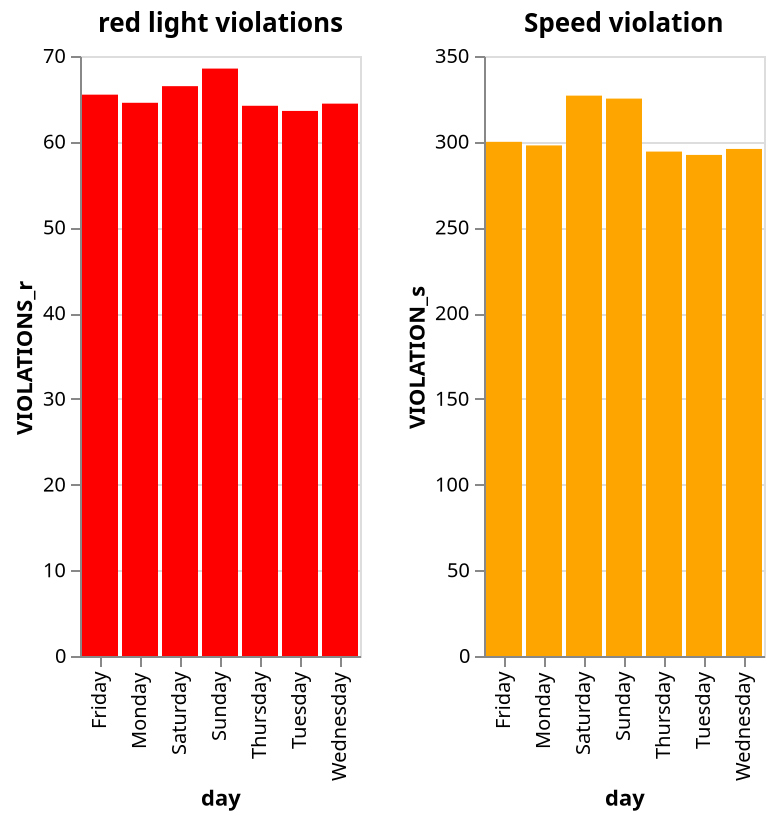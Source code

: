 {
  "config": {
    "view": {
      "continuousWidth": 400,
      "continuousHeight": 300
    }
  },
  "hconcat": [
    {
      "mark": "bar",
      "encoding": {
        "color": {
          "value": "red"
        },
        "x": {
          "field": "day",
          "type": "ordinal"
        },
        "y": {
          "field": "VIOLATIONS_r",
          "type": "quantitative"
        }
      },
      "title": "red light violations"
    },
    {
      "mark": "bar",
      "encoding": {
        "color": {
          "value": "orange"
        },
        "x": {
          "field": "day",
          "type": "ordinal"
        },
        "y": {
          "field": "VIOLATION_s",
          "type": "quantitative"
        }
      },
      "title": "Speed violation"
    }
  ],
  "data": {
    "name": "data-0bb7bebef1df33ea1a710c8b55eac852"
  },
  "$schema": "https://vega.github.io/schema/vega-lite/v5.json",
  "datasets": {
    "data-0bb7bebef1df33ea1a710c8b55eac852": [
      {
        "day": "Friday",
        "VIOLATIONS_r": 65.4901185770751,
        "VIOLATION_s": 299.9431818181818
      },
      {
        "day": "Monday",
        "VIOLATIONS_r": 64.54174757281554,
        "VIOLATION_s": 297.83752093802343
      },
      {
        "day": "Saturday",
        "VIOLATIONS_r": 66.48170731707317,
        "VIOLATION_s": 326.88823529411764
      },
      {
        "day": "Sunday",
        "VIOLATIONS_r": 68.53291536050156,
        "VIOLATION_s": 325.1568836712914
      },
      {
        "day": "Thursday",
        "VIOLATIONS_r": 64.19243421052632,
        "VIOLATION_s": 294.24426229508197
      },
      {
        "day": "Tuesday",
        "VIOLATIONS_r": 63.59207920792079,
        "VIOLATION_s": 292.3005272407733
      },
      {
        "day": "Wednesday",
        "VIOLATIONS_r": 64.44291338582677,
        "VIOLATION_s": 295.7886323268206
      }
    ]
  }
}